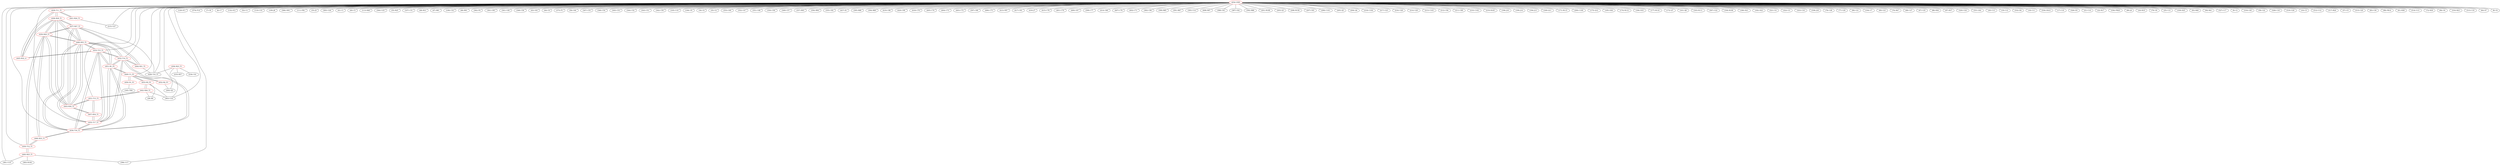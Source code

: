 graph {
	429 [label="(429) T11_T1" color=red]
	441 [label="(441) R24_T1"]
	438 [label="(438) R28_T1"]
	445 [label="(445) R32_t1"]
	430 [label="(430) T12_T1" color=red]
	446 [label="(446) R33_T1"]
	439 [label="(439) R29_T1"]
	440 [label="(440) R25_T1"]
	431 [label="(431) T13_T1" color=red]
	443 [label="(443) R30_T1"]
	447 [label="(447) R34_T1"]
	442 [label="(442) R26_T1"]
	432 [label="(432) T14_T1" color=red]
	444 [label="(444) R31_T1"]
	451 [label="(451) R1_P1"]
	435 [label="(435) T17_T1"]
	448 [label="(448) R35_T1"]
	434 [label="(434) T16_T1"]
	433 [label="(433) T15_T1"]
	433 [label="(433) T15_T1" color=red]
	445 [label="(445) R32_t1"]
	451 [label="(451) R1_P1"]
	435 [label="(435) T17_T1"]
	448 [label="(448) R35_T1"]
	434 [label="(434) T16_T1"]
	432 [label="(432) T14_T1"]
	434 [label="(434) T16_T1" color=red]
	446 [label="(446) R33_T1"]
	451 [label="(451) R1_P1"]
	435 [label="(435) T17_T1"]
	448 [label="(448) R35_T1"]
	433 [label="(433) T15_T1"]
	432 [label="(432) T14_T1"]
	435 [label="(435) T17_T1" color=red]
	447 [label="(447) R34_T1"]
	451 [label="(451) R1_P1"]
	448 [label="(448) R35_T1"]
	434 [label="(434) T16_T1"]
	433 [label="(433) T15_T1"]
	432 [label="(432) T14_T1"]
	436 [label="(436) R23_T1" color=red]
	363 [label="(363) U16"]
	233 [label="(233) R57"]
	234 [label="(234) C41"]
	428 [label="(428) T10_T1"]
	437 [label="(437) R27_T1" color=red]
	443 [label="(443) R30_T1"]
	448 [label="(448) R35_T1"]
	439 [label="(439) R29_T1"]
	438 [label="(438) R28_T1"]
	428 [label="(428) T10_T1"]
	444 [label="(444) R31_T1"]
	438 [label="(438) R28_T1" color=red]
	443 [label="(443) R30_T1"]
	448 [label="(448) R35_T1"]
	439 [label="(439) R29_T1"]
	437 [label="(437) R27_T1"]
	429 [label="(429) T11_T1"]
	445 [label="(445) R32_t1"]
	439 [label="(439) R29_T1" color=red]
	443 [label="(443) R30_T1"]
	448 [label="(448) R35_T1"]
	438 [label="(438) R28_T1"]
	437 [label="(437) R27_T1"]
	446 [label="(446) R33_T1"]
	430 [label="(430) T12_T1"]
	440 [label="(440) R25_T1" color=red]
	381 [label="(381) U19"]
	383 [label="(383) R104"]
	396 [label="(396) U17"]
	430 [label="(430) T12_T1"]
	441 [label="(441) R24_T1" color=red]
	215 [label="(215) U27"]
	429 [label="(429) T11_T1"]
	442 [label="(442) R26_T1" color=red]
	363 [label="(363) U16"]
	28 [label="(28) R9"]
	453 [label="(453) R3_P1"]
	431 [label="(431) T13_T1"]
	443 [label="(443) R30_T1" color=red]
	448 [label="(448) R35_T1"]
	439 [label="(439) R29_T1"]
	438 [label="(438) R28_T1"]
	437 [label="(437) R27_T1"]
	447 [label="(447) R34_T1"]
	431 [label="(431) T13_T1"]
	444 [label="(444) R31_T1" color=red]
	428 [label="(428) T10_T1"]
	437 [label="(437) R27_T1"]
	432 [label="(432) T14_T1"]
	445 [label="(445) R32_t1" color=red]
	433 [label="(433) T15_T1"]
	429 [label="(429) T11_T1"]
	438 [label="(438) R28_T1"]
	446 [label="(446) R33_T1" color=red]
	434 [label="(434) T16_T1"]
	439 [label="(439) R29_T1"]
	430 [label="(430) T12_T1"]
	447 [label="(447) R34_T1" color=red]
	435 [label="(435) T17_T1"]
	443 [label="(443) R30_T1"]
	431 [label="(431) T13_T1"]
	448 [label="(448) R35_T1" color=red]
	443 [label="(443) R30_T1"]
	439 [label="(439) R29_T1"]
	438 [label="(438) R28_T1"]
	437 [label="(437) R27_T1"]
	451 [label="(451) R1_P1"]
	435 [label="(435) T17_T1"]
	434 [label="(434) T16_T1"]
	433 [label="(433) T15_T1"]
	432 [label="(432) T14_T1"]
	449 [label="(449) U1_P1" color=red]
	450 [label="(450) D1_P1"]
	452 [label="(452) R2_P1"]
	453 [label="(453) R3_P1"]
	451 [label="(451) R1_P1"]
	450 [label="(450) D1_P1" color=red]
	165 [label="(165) TH4"]
	449 [label="(449) U1_P1"]
	451 [label="(451) R1_P1" color=red]
	435 [label="(435) T17_T1"]
	448 [label="(448) R35_T1"]
	434 [label="(434) T16_T1"]
	433 [label="(433) T15_T1"]
	432 [label="(432) T14_T1"]
	449 [label="(449) U1_P1"]
	452 [label="(452) R2_P1" color=red]
	202 [label="(202) Q2"]
	449 [label="(449) U1_P1"]
	453 [label="(453) R3_P1" color=red]
	363 [label="(363) U16"]
	28 [label="(28) R9"]
	442 [label="(442) R26_T1"]
	449 [label="(449) U1_P1"]
	454 [label="(454) GND" color=red]
	120 [label="(120) IC1"]
	374 [label="(374) P14"]
	7 [label="(7) C8"]
	6 [label="(6) C7"]
	132 [label="(132) IC2"]
	363 [label="(363) U16"]
	52 [label="(52) U1"]
	110 [label="(110) C33"]
	109 [label="(109) J6"]
	366 [label="(366) SW1"]
	111 [label="(111) FB1"]
	53 [label="(53) J5"]
	365 [label="(365) U26"]
	41 [label="(41) C1"]
	40 [label="(40) C5"]
	113 [label="(113) R48"]
	364 [label="(364) U25"]
	55 [label="(55) R25"]
	107 [label="(107) C31"]
	48 [label="(48) R31"]
	47 [label="(47) R81"]
	108 [label="(108) C32"]
	46 [label="(46) R91"]
	362 [label="(362) P4"]
	361 [label="(361) C85"]
	341 [label="(341) C49"]
	348 [label="(348) C56"]
	43 [label="(43) C63"]
	44 [label="(44) C9"]
	375 [label="(375) P1"]
	56 [label="(56) C64"]
	347 [label="(347) C55"]
	346 [label="(346) C54"]
	345 [label="(345) C53"]
	344 [label="(344) C52"]
	343 [label="(343) C51"]
	342 [label="(342) C50"]
	105 [label="(105) U10"]
	106 [label="(106) U9"]
	34 [label="(34) C4"]
	35 [label="(35) U2"]
	353 [label="(353) C69"]
	352 [label="(352) C47"]
	351 [label="(351) C48"]
	350 [label="(350) C58"]
	349 [label="(349) C57"]
	357 [label="(357) R93"]
	356 [label="(356) R94"]
	355 [label="(355) C82"]
	427 [label="(427) X1"]
	396 [label="(396) U17"]
	395 [label="(395) R88"]
	394 [label="(394) R89"]
	419 [label="(419) C98"]
	420 [label="(420) C99"]
	418 [label="(418) C79"]
	405 [label="(405) C74"]
	404 [label="(404) C73"]
	403 [label="(403) C72"]
	397 [label="(397) C80"]
	406 [label="(406) C75"]
	413 [label="(413) FB7"]
	417 [label="(417) C81"]
	416 [label="(416) J7"]
	415 [label="(415) C78"]
	401 [label="(401) C70"]
	400 [label="(400) C67"]
	399 [label="(399) C77"]
	414 [label="(414) C68"]
	407 [label="(407) C76"]
	402 [label="(402) C71"]
	382 [label="(382) C90"]
	390 [label="(390) R85"]
	381 [label="(381) U19"]
	391 [label="(391) R87"]
	393 [label="(393) U14"]
	408 [label="(408) R97"]
	388 [label="(388) C61"]
	387 [label="(387) C62"]
	392 [label="(392) R86"]
	201 [label="(201) R108"]
	203 [label="(203) Q3"]
	208 [label="(208) R158"]
	207 [label="(207) C83"]
	206 [label="(206) C101"]
	205 [label="(205) Q5"]
	204 [label="(204) Q4"]
	202 [label="(202) Q2"]
	218 [label="(218) C104"]
	217 [label="(217) U23"]
	216 [label="(216) U28"]
	215 [label="(215) U27"]
	214 [label="(214) U29"]
	213 [label="(213) C103"]
	212 [label="(212) C94"]
	211 [label="(211) C89"]
	210 [label="(210) C102"]
	219 [label="(219) R165"]
	196 [label="(196) J10"]
	199 [label="(199) J14"]
	194 [label="(194) J13"]
	169 [label="(169) Q11"]
	171 [label="(171) R115"]
	200 [label="(200) C100"]
	175 [label="(175) Q12"]
	185 [label="(185) D36"]
	174 [label="(174) R112"]
	184 [label="(184) D33"]
	177 [label="(177) R116"]
	172 [label="(172) Q7"]
	161 [label="(161) Q6"]
	163 [label="(163) R111"]
	367 [label="(367) U22"]
	164 [label="(164) R106"]
	180 [label="(180) D21"]
	182 [label="(182) D22"]
	321 [label="(321) U4"]
	322 [label="(322) U3"]
	323 [label="(323) C16"]
	338 [label="(338) J18"]
	78 [label="(78) C28"]
	77 [label="(77) C29"]
	90 [label="(90) C21"]
	104 [label="(104) U7"]
	69 [label="(69) C23"]
	76 [label="(76) R47"]
	68 [label="(68) C27"]
	67 [label="(67) C25"]
	88 [label="(88) R36"]
	87 [label="(87) R37"]
	320 [label="(320) U24"]
	331 [label="(331) ZA1"]
	20 [label="(20) C13"]
	19 [label="(19) C12"]
	332 [label="(332) D4"]
	18 [label="(18) C11"]
	334 [label="(334) ZA14"]
	17 [label="(17) C10"]
	326 [label="(326) D3"]
	21 [label="(21) C14"]
	22 [label="(22) R17"]
	336 [label="(336) FB20"]
	80 [label="(80) J4"]
	24 [label="(24) R19"]
	79 [label="(79) U8"]
	25 [label="(25) C15"]
	339 [label="(339) D25"]
	93 [label="(93) R40"]
	94 [label="(94) R41"]
	327 [label="(327) C17"]
	9 [label="(9) C2"]
	318 [label="(318) C45"]
	58 [label="(58) C22"]
	328 [label="(328) C18"]
	319 [label="(319) U20"]
	10 [label="(10) C3"]
	312 [label="(312) U12"]
	317 [label="(317) R24"]
	57 [label="(57) U5"]
	315 [label="(315) C20"]
	83 [label="(83) C30"]
	98 [label="(98) FB14"]
	61 [label="(61) R38"]
	314 [label="(314) U13"]
	72 [label="(72) R39"]
	96 [label="(96) U6"]
	316 [label="(316) R23"]
	313 [label="(313) C19"]
	64 [label="(64) D7"]
	8 [label="(8) C6"]
	428 [label="(428) T10_T1"]
	434 [label="(434) T16_T1"]
	435 [label="(435) T17_T1"]
	433 [label="(433) T15_T1"]
	430 [label="(430) T12_T1"]
	432 [label="(432) T14_T1"]
	431 [label="(431) T13_T1"]
	429 [label="(429) T11_T1"]
	449 [label="(449) U1_P1"]
	429 -- 441
	429 -- 438
	429 -- 445
	430 -- 446
	430 -- 439
	430 -- 440
	431 -- 443
	431 -- 447
	431 -- 442
	432 -- 444
	432 -- 451
	432 -- 435
	432 -- 448
	432 -- 434
	432 -- 433
	433 -- 445
	433 -- 451
	433 -- 435
	433 -- 448
	433 -- 434
	433 -- 432
	434 -- 446
	434 -- 451
	434 -- 435
	434 -- 448
	434 -- 433
	434 -- 432
	435 -- 447
	435 -- 451
	435 -- 448
	435 -- 434
	435 -- 433
	435 -- 432
	436 -- 363
	436 -- 233
	436 -- 234
	436 -- 428
	437 -- 443
	437 -- 448
	437 -- 439
	437 -- 438
	437 -- 428
	437 -- 444
	438 -- 443
	438 -- 448
	438 -- 439
	438 -- 437
	438 -- 429
	438 -- 445
	439 -- 443
	439 -- 448
	439 -- 438
	439 -- 437
	439 -- 446
	439 -- 430
	440 -- 381
	440 -- 383
	440 -- 396
	440 -- 430
	441 -- 215
	441 -- 429
	442 -- 363
	442 -- 28
	442 -- 453
	442 -- 431
	443 -- 448
	443 -- 439
	443 -- 438
	443 -- 437
	443 -- 447
	443 -- 431
	444 -- 428
	444 -- 437
	444 -- 432
	445 -- 433
	445 -- 429
	445 -- 438
	446 -- 434
	446 -- 439
	446 -- 430
	447 -- 435
	447 -- 443
	447 -- 431
	448 -- 443
	448 -- 439
	448 -- 438
	448 -- 437
	448 -- 451
	448 -- 435
	448 -- 434
	448 -- 433
	448 -- 432
	449 -- 450
	449 -- 452
	449 -- 453
	449 -- 451
	450 -- 165
	450 -- 449
	451 -- 435
	451 -- 448
	451 -- 434
	451 -- 433
	451 -- 432
	451 -- 449
	452 -- 202
	452 -- 449
	453 -- 363
	453 -- 28
	453 -- 442
	453 -- 449
	454 -- 120
	454 -- 374
	454 -- 7
	454 -- 6
	454 -- 132
	454 -- 363
	454 -- 52
	454 -- 110
	454 -- 109
	454 -- 366
	454 -- 111
	454 -- 53
	454 -- 365
	454 -- 41
	454 -- 40
	454 -- 113
	454 -- 364
	454 -- 55
	454 -- 107
	454 -- 48
	454 -- 47
	454 -- 108
	454 -- 46
	454 -- 362
	454 -- 361
	454 -- 341
	454 -- 348
	454 -- 43
	454 -- 44
	454 -- 375
	454 -- 56
	454 -- 347
	454 -- 346
	454 -- 345
	454 -- 344
	454 -- 343
	454 -- 342
	454 -- 105
	454 -- 106
	454 -- 34
	454 -- 35
	454 -- 353
	454 -- 352
	454 -- 351
	454 -- 350
	454 -- 349
	454 -- 357
	454 -- 356
	454 -- 355
	454 -- 427
	454 -- 396
	454 -- 395
	454 -- 394
	454 -- 419
	454 -- 420
	454 -- 418
	454 -- 405
	454 -- 404
	454 -- 403
	454 -- 397
	454 -- 406
	454 -- 413
	454 -- 417
	454 -- 416
	454 -- 415
	454 -- 401
	454 -- 400
	454 -- 399
	454 -- 414
	454 -- 407
	454 -- 402
	454 -- 382
	454 -- 390
	454 -- 381
	454 -- 391
	454 -- 393
	454 -- 408
	454 -- 388
	454 -- 387
	454 -- 392
	454 -- 201
	454 -- 203
	454 -- 208
	454 -- 207
	454 -- 206
	454 -- 205
	454 -- 204
	454 -- 202
	454 -- 218
	454 -- 217
	454 -- 216
	454 -- 215
	454 -- 214
	454 -- 213
	454 -- 212
	454 -- 211
	454 -- 210
	454 -- 219
	454 -- 196
	454 -- 199
	454 -- 194
	454 -- 169
	454 -- 171
	454 -- 200
	454 -- 175
	454 -- 185
	454 -- 174
	454 -- 184
	454 -- 177
	454 -- 172
	454 -- 161
	454 -- 163
	454 -- 367
	454 -- 164
	454 -- 180
	454 -- 182
	454 -- 321
	454 -- 322
	454 -- 323
	454 -- 338
	454 -- 78
	454 -- 77
	454 -- 90
	454 -- 104
	454 -- 69
	454 -- 76
	454 -- 68
	454 -- 67
	454 -- 88
	454 -- 87
	454 -- 320
	454 -- 331
	454 -- 20
	454 -- 19
	454 -- 332
	454 -- 18
	454 -- 334
	454 -- 17
	454 -- 326
	454 -- 21
	454 -- 22
	454 -- 336
	454 -- 80
	454 -- 24
	454 -- 79
	454 -- 25
	454 -- 339
	454 -- 93
	454 -- 94
	454 -- 327
	454 -- 9
	454 -- 318
	454 -- 58
	454 -- 328
	454 -- 319
	454 -- 10
	454 -- 312
	454 -- 317
	454 -- 57
	454 -- 315
	454 -- 83
	454 -- 98
	454 -- 61
	454 -- 314
	454 -- 72
	454 -- 96
	454 -- 316
	454 -- 313
	454 -- 64
	454 -- 8
	454 -- 428
	454 -- 434
	454 -- 435
	454 -- 433
	454 -- 430
	454 -- 432
	454 -- 431
	454 -- 429
	454 -- 449
}